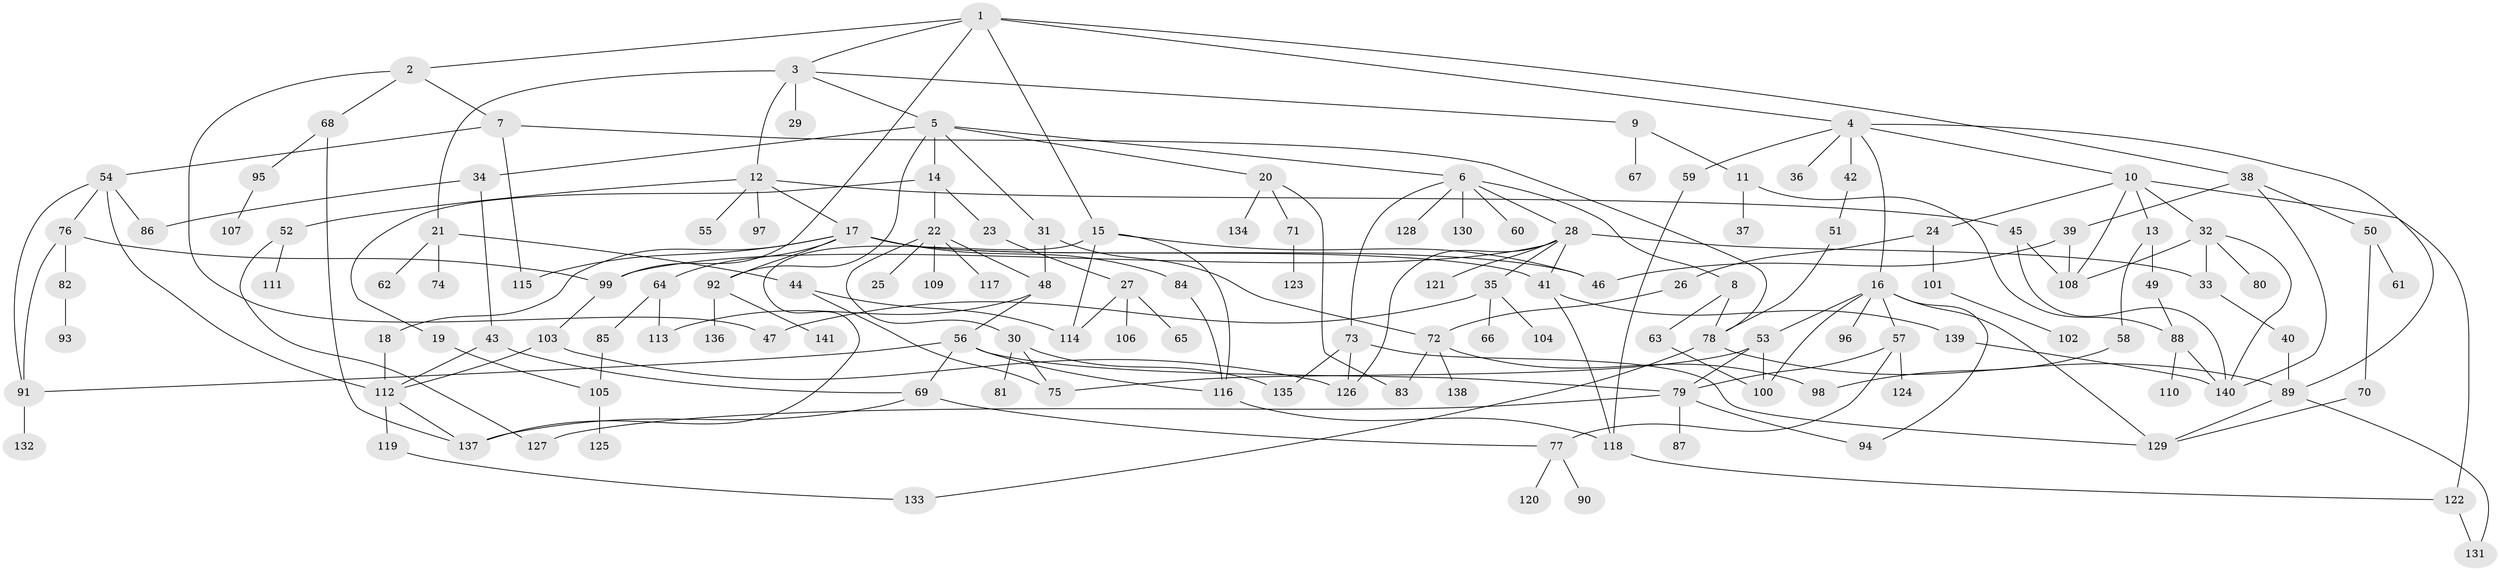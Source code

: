 // coarse degree distribution, {8: 0.020202020202020204, 4: 0.1111111111111111, 6: 0.0707070707070707, 7: 0.050505050505050504, 9: 0.020202020202020204, 3: 0.20202020202020202, 10: 0.010101010101010102, 2: 0.16161616161616163, 5: 0.06060606060606061, 1: 0.29292929292929293}
// Generated by graph-tools (version 1.1) at 2025/51/02/27/25 19:51:38]
// undirected, 141 vertices, 201 edges
graph export_dot {
graph [start="1"]
  node [color=gray90,style=filled];
  1;
  2;
  3;
  4;
  5;
  6;
  7;
  8;
  9;
  10;
  11;
  12;
  13;
  14;
  15;
  16;
  17;
  18;
  19;
  20;
  21;
  22;
  23;
  24;
  25;
  26;
  27;
  28;
  29;
  30;
  31;
  32;
  33;
  34;
  35;
  36;
  37;
  38;
  39;
  40;
  41;
  42;
  43;
  44;
  45;
  46;
  47;
  48;
  49;
  50;
  51;
  52;
  53;
  54;
  55;
  56;
  57;
  58;
  59;
  60;
  61;
  62;
  63;
  64;
  65;
  66;
  67;
  68;
  69;
  70;
  71;
  72;
  73;
  74;
  75;
  76;
  77;
  78;
  79;
  80;
  81;
  82;
  83;
  84;
  85;
  86;
  87;
  88;
  89;
  90;
  91;
  92;
  93;
  94;
  95;
  96;
  97;
  98;
  99;
  100;
  101;
  102;
  103;
  104;
  105;
  106;
  107;
  108;
  109;
  110;
  111;
  112;
  113;
  114;
  115;
  116;
  117;
  118;
  119;
  120;
  121;
  122;
  123;
  124;
  125;
  126;
  127;
  128;
  129;
  130;
  131;
  132;
  133;
  134;
  135;
  136;
  137;
  138;
  139;
  140;
  141;
  1 -- 2;
  1 -- 3;
  1 -- 4;
  1 -- 15;
  1 -- 38;
  1 -- 99;
  2 -- 7;
  2 -- 47;
  2 -- 68;
  3 -- 5;
  3 -- 9;
  3 -- 12;
  3 -- 21;
  3 -- 29;
  4 -- 10;
  4 -- 16;
  4 -- 36;
  4 -- 42;
  4 -- 59;
  4 -- 89;
  5 -- 6;
  5 -- 14;
  5 -- 20;
  5 -- 31;
  5 -- 34;
  5 -- 92;
  6 -- 8;
  6 -- 28;
  6 -- 60;
  6 -- 73;
  6 -- 128;
  6 -- 130;
  7 -- 54;
  7 -- 78;
  7 -- 115;
  8 -- 63;
  8 -- 78;
  9 -- 11;
  9 -- 67;
  10 -- 13;
  10 -- 24;
  10 -- 32;
  10 -- 108;
  10 -- 122;
  11 -- 37;
  11 -- 88;
  12 -- 17;
  12 -- 45;
  12 -- 52;
  12 -- 55;
  12 -- 97;
  13 -- 49;
  13 -- 58;
  14 -- 19;
  14 -- 22;
  14 -- 23;
  15 -- 114;
  15 -- 137;
  15 -- 116;
  15 -- 46;
  16 -- 53;
  16 -- 57;
  16 -- 94;
  16 -- 96;
  16 -- 100;
  16 -- 129;
  17 -- 18;
  17 -- 46;
  17 -- 64;
  17 -- 84;
  17 -- 115;
  17 -- 92;
  17 -- 41;
  18 -- 112;
  19 -- 105;
  20 -- 71;
  20 -- 134;
  20 -- 83;
  21 -- 44;
  21 -- 62;
  21 -- 74;
  22 -- 25;
  22 -- 30;
  22 -- 48;
  22 -- 109;
  22 -- 117;
  23 -- 27;
  24 -- 26;
  24 -- 101;
  26 -- 72;
  27 -- 65;
  27 -- 106;
  27 -- 114;
  28 -- 35;
  28 -- 41;
  28 -- 121;
  28 -- 126;
  28 -- 99;
  28 -- 33;
  30 -- 75;
  30 -- 81;
  30 -- 135;
  31 -- 72;
  31 -- 48;
  32 -- 33;
  32 -- 80;
  32 -- 108;
  32 -- 140;
  33 -- 40;
  34 -- 43;
  34 -- 86;
  35 -- 66;
  35 -- 104;
  35 -- 47;
  38 -- 39;
  38 -- 50;
  38 -- 140;
  39 -- 108;
  39 -- 46;
  40 -- 89;
  41 -- 139;
  41 -- 118;
  42 -- 51;
  43 -- 69;
  43 -- 112;
  44 -- 114;
  44 -- 75;
  45 -- 140;
  45 -- 108;
  48 -- 56;
  48 -- 113;
  49 -- 88;
  50 -- 61;
  50 -- 70;
  51 -- 78;
  52 -- 111;
  52 -- 127;
  53 -- 79;
  53 -- 100;
  53 -- 75;
  54 -- 76;
  54 -- 86;
  54 -- 112;
  54 -- 91;
  56 -- 69;
  56 -- 91;
  56 -- 116;
  56 -- 79;
  57 -- 79;
  57 -- 124;
  57 -- 77;
  58 -- 98;
  59 -- 118;
  63 -- 100;
  64 -- 85;
  64 -- 113;
  68 -- 95;
  68 -- 137;
  69 -- 77;
  69 -- 137;
  70 -- 129;
  71 -- 123;
  72 -- 83;
  72 -- 98;
  72 -- 138;
  73 -- 135;
  73 -- 129;
  73 -- 126;
  76 -- 82;
  76 -- 99;
  76 -- 91;
  77 -- 90;
  77 -- 120;
  78 -- 133;
  78 -- 89;
  79 -- 87;
  79 -- 127;
  79 -- 94;
  82 -- 93;
  84 -- 116;
  85 -- 105;
  88 -- 110;
  88 -- 140;
  89 -- 129;
  89 -- 131;
  91 -- 132;
  92 -- 136;
  92 -- 141;
  95 -- 107;
  99 -- 103;
  101 -- 102;
  103 -- 126;
  103 -- 112;
  105 -- 125;
  112 -- 119;
  112 -- 137;
  116 -- 118;
  118 -- 122;
  119 -- 133;
  122 -- 131;
  139 -- 140;
}
